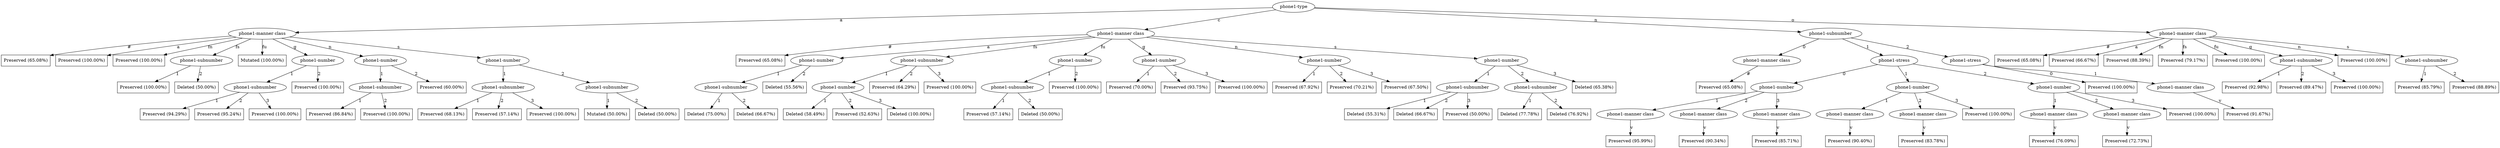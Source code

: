 digraph G {
"bg==" [ shape=ellipse label="phone1-type"]
"bg==" -> "bi0w" [ label="a" ]
"bi0w" [ shape=ellipse label="phone1-manner class"]
"bi0w" -> "bi0wLTA=" [ label="#" ]
"bi0wLTA=" [ shape=box label="Preserved (65.08%)"]
"bi0w" -> "bi0wLTEw" [ label="a" ]
"bi0wLTEw" [ shape=box label="Preserved (100.00%)"]
"bi0w" -> "bi0wLTEx" [ label="fn" ]
"bi0wLTEx" [ shape=box label="Preserved (100.00%)"]
"bi0w" -> "bi0wLTEy" [ label="fs" ]
"bi0wLTEy" [ shape=ellipse label="phone1-subnumber"]
"bi0wLTEy" -> "bi0wLTEyLTE=" [ label="1" ]
"bi0wLTEyLTE=" [ shape=box label="Preserved (100.00%)"]
"bi0wLTEy" -> "bi0wLTEyLTI=" [ label="2" ]
"bi0wLTEyLTI=" [ shape=box label="Deleted (50.00%)"]
"bi0w" -> "bi0wLTEz" [ label="fu" ]
"bi0wLTEz" [ shape=box label="Mutated (100.00%)"]
"bi0w" -> "bi0wLTE0" [ label="g" ]
"bi0wLTE0" [ shape=ellipse label="phone1-number"]
"bi0wLTE0" -> "bi0wLTE0LTE=" [ label="1" ]
"bi0wLTE0LTE=" [ shape=ellipse label="phone1-subnumber"]
"bi0wLTE0LTE=" -> "bi0wLTE0LTEtMQ==" [ label="1" ]
"bi0wLTE0LTEtMQ==" [ shape=box label="Preserved (94.29%)"]
"bi0wLTE0LTE=" -> "bi0wLTE0LTEtMg==" [ label="2" ]
"bi0wLTE0LTEtMg==" [ shape=box label="Preserved (95.24%)"]
"bi0wLTE0LTE=" -> "bi0wLTE0LTEtMw==" [ label="3" ]
"bi0wLTE0LTEtMw==" [ shape=box label="Preserved (100.00%)"]
"bi0wLTE0" -> "bi0wLTE0LTI=" [ label="2" ]
"bi0wLTE0LTI=" [ shape=box label="Preserved (100.00%)"]
"bi0w" -> "bi0wLTE1" [ label="n" ]
"bi0wLTE1" [ shape=ellipse label="phone1-number"]
"bi0wLTE1" -> "bi0wLTE1LTE=" [ label="1" ]
"bi0wLTE1LTE=" [ shape=ellipse label="phone1-subnumber"]
"bi0wLTE1LTE=" -> "bi0wLTE1LTEtMQ==" [ label="1" ]
"bi0wLTE1LTEtMQ==" [ shape=box label="Preserved (86.84%)"]
"bi0wLTE1LTE=" -> "bi0wLTE1LTEtMg==" [ label="2" ]
"bi0wLTE1LTEtMg==" [ shape=box label="Preserved (100.00%)"]
"bi0wLTE1" -> "bi0wLTE1LTI=" [ label="2" ]
"bi0wLTE1LTI=" [ shape=box label="Preserved (60.00%)"]
"bi0w" -> "bi0wLTE2" [ label="s" ]
"bi0wLTE2" [ shape=ellipse label="phone1-number"]
"bi0wLTE2" -> "bi0wLTE2LTE=" [ label="1" ]
"bi0wLTE2LTE=" [ shape=ellipse label="phone1-subnumber"]
"bi0wLTE2LTE=" -> "bi0wLTE2LTEtMQ==" [ label="1" ]
"bi0wLTE2LTEtMQ==" [ shape=box label="Preserved (68.13%)"]
"bi0wLTE2LTE=" -> "bi0wLTE2LTEtMg==" [ label="2" ]
"bi0wLTE2LTEtMg==" [ shape=box label="Preserved (57.14%)"]
"bi0wLTE2LTE=" -> "bi0wLTE2LTEtMw==" [ label="3" ]
"bi0wLTE2LTEtMw==" [ shape=box label="Preserved (100.00%)"]
"bi0wLTE2" -> "bi0wLTE2LTI=" [ label="2" ]
"bi0wLTE2LTI=" [ shape=ellipse label="phone1-subnumber"]
"bi0wLTE2LTI=" -> "bi0wLTE2LTItMQ==" [ label="1" ]
"bi0wLTE2LTItMQ==" [ shape=box label="Mutated (50.00%)"]
"bi0wLTE2LTI=" -> "bi0wLTE2LTItMg==" [ label="2" ]
"bi0wLTE2LTItMg==" [ shape=box label="Deleted (50.00%)"]
"bg==" -> "bi0x" [ label="c" ]
"bi0x" [ shape=ellipse label="phone1-manner class"]
"bi0x" -> "bi0xLTA=" [ label="#" ]
"bi0xLTA=" [ shape=box label="Preserved (65.08%)"]
"bi0x" -> "bi0xLTEw" [ label="a" ]
"bi0xLTEw" [ shape=ellipse label="phone1-number"]
"bi0xLTEw" -> "bi0xLTEwLTE=" [ label="1" ]
"bi0xLTEwLTE=" [ shape=ellipse label="phone1-subnumber"]
"bi0xLTEwLTE=" -> "bi0xLTEwLTEtMQ==" [ label="1" ]
"bi0xLTEwLTEtMQ==" [ shape=box label="Deleted (75.00%)"]
"bi0xLTEwLTE=" -> "bi0xLTEwLTEtMg==" [ label="2" ]
"bi0xLTEwLTEtMg==" [ shape=box label="Deleted (66.67%)"]
"bi0xLTEw" -> "bi0xLTEwLTI=" [ label="2" ]
"bi0xLTEwLTI=" [ shape=box label="Deleted (55.56%)"]
"bi0x" -> "bi0xLTEy" [ label="fs" ]
"bi0xLTEy" [ shape=ellipse label="phone1-subnumber"]
"bi0xLTEy" -> "bi0xLTEyLTE=" [ label="1" ]
"bi0xLTEyLTE=" [ shape=ellipse label="phone1-number"]
"bi0xLTEyLTE=" -> "bi0xLTEyLTEtMQ==" [ label="1" ]
"bi0xLTEyLTEtMQ==" [ shape=box label="Deleted (58.49%)"]
"bi0xLTEyLTE=" -> "bi0xLTEyLTEtMg==" [ label="2" ]
"bi0xLTEyLTEtMg==" [ shape=box label="Preserved (52.63%)"]
"bi0xLTEyLTE=" -> "bi0xLTEyLTEtMw==" [ label="3" ]
"bi0xLTEyLTEtMw==" [ shape=box label="Deleted (100.00%)"]
"bi0xLTEy" -> "bi0xLTEyLTI=" [ label="2" ]
"bi0xLTEyLTI=" [ shape=box label="Preserved (64.29%)"]
"bi0xLTEy" -> "bi0xLTEyLTM=" [ label="3" ]
"bi0xLTEyLTM=" [ shape=box label="Preserved (100.00%)"]
"bi0x" -> "bi0xLTEz" [ label="fu" ]
"bi0xLTEz" [ shape=ellipse label="phone1-number"]
"bi0xLTEz" -> "bi0xLTEzLTE=" [ label="1" ]
"bi0xLTEzLTE=" [ shape=ellipse label="phone1-subnumber"]
"bi0xLTEzLTE=" -> "bi0xLTEzLTEtMQ==" [ label="1" ]
"bi0xLTEzLTEtMQ==" [ shape=box label="Preserved (57.14%)"]
"bi0xLTEzLTE=" -> "bi0xLTEzLTEtMg==" [ label="2" ]
"bi0xLTEzLTEtMg==" [ shape=box label="Deleted (50.00%)"]
"bi0xLTEz" -> "bi0xLTEzLTI=" [ label="2" ]
"bi0xLTEzLTI=" [ shape=box label="Preserved (100.00%)"]
"bi0x" -> "bi0xLTE0" [ label="g" ]
"bi0xLTE0" [ shape=ellipse label="phone1-number"]
"bi0xLTE0" -> "bi0xLTE0LTE=" [ label="1" ]
"bi0xLTE0LTE=" [ shape=box label="Preserved (70.00%)"]
"bi0xLTE0" -> "bi0xLTE0LTI=" [ label="2" ]
"bi0xLTE0LTI=" [ shape=box label="Preserved (93.75%)"]
"bi0xLTE0" -> "bi0xLTE0LTM=" [ label="3" ]
"bi0xLTE0LTM=" [ shape=box label="Preserved (100.00%)"]
"bi0x" -> "bi0xLTE1" [ label="n" ]
"bi0xLTE1" [ shape=ellipse label="phone1-number"]
"bi0xLTE1" -> "bi0xLTE1LTE=" [ label="1" ]
"bi0xLTE1LTE=" [ shape=box label="Preserved (67.92%)"]
"bi0xLTE1" -> "bi0xLTE1LTI=" [ label="2" ]
"bi0xLTE1LTI=" [ shape=box label="Preserved (70.21%)"]
"bi0xLTE1" -> "bi0xLTE1LTM=" [ label="3" ]
"bi0xLTE1LTM=" [ shape=box label="Preserved (67.50%)"]
"bi0x" -> "bi0xLTE2" [ label="s" ]
"bi0xLTE2" [ shape=ellipse label="phone1-number"]
"bi0xLTE2" -> "bi0xLTE2LTE=" [ label="1" ]
"bi0xLTE2LTE=" [ shape=ellipse label="phone1-subnumber"]
"bi0xLTE2LTE=" -> "bi0xLTE2LTEtMQ==" [ label="1" ]
"bi0xLTE2LTEtMQ==" [ shape=box label="Deleted (55.31%)"]
"bi0xLTE2LTE=" -> "bi0xLTE2LTEtMg==" [ label="2" ]
"bi0xLTE2LTEtMg==" [ shape=box label="Deleted (66.67%)"]
"bi0xLTE2LTE=" -> "bi0xLTE2LTEtMw==" [ label="3" ]
"bi0xLTE2LTEtMw==" [ shape=box label="Preserved (50.00%)"]
"bi0xLTE2" -> "bi0xLTE2LTI=" [ label="2" ]
"bi0xLTE2LTI=" [ shape=ellipse label="phone1-subnumber"]
"bi0xLTE2LTI=" -> "bi0xLTE2LTItMQ==" [ label="1" ]
"bi0xLTE2LTItMQ==" [ shape=box label="Deleted (77.78%)"]
"bi0xLTE2LTI=" -> "bi0xLTE2LTItMg==" [ label="2" ]
"bi0xLTE2LTItMg==" [ shape=box label="Deleted (76.92%)"]
"bi0xLTE2" -> "bi0xLTE2LTM=" [ label="3" ]
"bi0xLTE2LTM=" [ shape=box label="Deleted (65.38%)"]
"bg==" -> "bi0y" [ label="n" ]
"bi0y" [ shape=ellipse label="phone1-subnumber"]
"bi0y" -> "bi0yLTA=" [ label="0" ]
"bi0yLTA=" [ shape=ellipse label="phone1-manner class"]
"bi0yLTA=" -> "bi0yLTAtMA==" [ label="#" ]
"bi0yLTAtMA==" [ shape=box label="Preserved (65.08%)"]
"bi0y" -> "bi0yLTE=" [ label="1" ]
"bi0yLTE=" [ shape=ellipse label="phone1-stress"]
"bi0yLTE=" -> "bi0yLTEtMQ==" [ label="0" ]
"bi0yLTEtMQ==" [ shape=ellipse label="phone1-number"]
"bi0yLTEtMQ==" -> "bi0yLTEtMS0x" [ label="1" ]
"bi0yLTEtMS0x" [ shape=ellipse label="phone1-manner class"]
"bi0yLTEtMS0x" -> "bi0yLTEtMS0xLTE3" [ label="v" ]
"bi0yLTEtMS0xLTE3" [ shape=box label="Preserved (95.99%)"]
"bi0yLTEtMQ==" -> "bi0yLTEtMS0y" [ label="2" ]
"bi0yLTEtMS0y" [ shape=ellipse label="phone1-manner class"]
"bi0yLTEtMS0y" -> "bi0yLTEtMS0yLTE3" [ label="v" ]
"bi0yLTEtMS0yLTE3" [ shape=box label="Preserved (90.34%)"]
"bi0yLTEtMQ==" -> "bi0yLTEtMS0z" [ label="3" ]
"bi0yLTEtMS0z" [ shape=ellipse label="phone1-manner class"]
"bi0yLTEtMS0z" -> "bi0yLTEtMS0zLTE3" [ label="v" ]
"bi0yLTEtMS0zLTE3" [ shape=box label="Preserved (85.71%)"]
"bi0yLTE=" -> "bi0yLTEtMg==" [ label="1" ]
"bi0yLTEtMg==" [ shape=ellipse label="phone1-number"]
"bi0yLTEtMg==" -> "bi0yLTEtMi0x" [ label="1" ]
"bi0yLTEtMi0x" [ shape=ellipse label="phone1-manner class"]
"bi0yLTEtMi0x" -> "bi0yLTEtMi0xLTE3" [ label="v" ]
"bi0yLTEtMi0xLTE3" [ shape=box label="Preserved (90.40%)"]
"bi0yLTEtMg==" -> "bi0yLTEtMi0y" [ label="2" ]
"bi0yLTEtMi0y" [ shape=ellipse label="phone1-manner class"]
"bi0yLTEtMi0y" -> "bi0yLTEtMi0yLTE3" [ label="v" ]
"bi0yLTEtMi0yLTE3" [ shape=box label="Preserved (83.78%)"]
"bi0yLTEtMg==" -> "bi0yLTEtMi0z" [ label="3" ]
"bi0yLTEtMi0z" [ shape=box label="Preserved (100.00%)"]
"bi0yLTE=" -> "bi0yLTEtMw==" [ label="2" ]
"bi0yLTEtMw==" [ shape=ellipse label="phone1-number"]
"bi0yLTEtMw==" -> "bi0yLTEtMy0x" [ label="1" ]
"bi0yLTEtMy0x" [ shape=ellipse label="phone1-manner class"]
"bi0yLTEtMy0x" -> "bi0yLTEtMy0xLTE3" [ label="v" ]
"bi0yLTEtMy0xLTE3" [ shape=box label="Preserved (76.09%)"]
"bi0yLTEtMw==" -> "bi0yLTEtMy0y" [ label="2" ]
"bi0yLTEtMy0y" [ shape=ellipse label="phone1-manner class"]
"bi0yLTEtMy0y" -> "bi0yLTEtMy0yLTE3" [ label="v" ]
"bi0yLTEtMy0yLTE3" [ shape=box label="Preserved (72.73%)"]
"bi0yLTEtMw==" -> "bi0yLTEtMy0z" [ label="3" ]
"bi0yLTEtMy0z" [ shape=box label="Preserved (100.00%)"]
"bi0y" -> "bi0yLTI=" [ label="2" ]
"bi0yLTI=" [ shape=ellipse label="phone1-stress"]
"bi0yLTI=" -> "bi0yLTItMQ==" [ label="0" ]
"bi0yLTItMQ==" [ shape=box label="Preserved (100.00%)"]
"bi0yLTI=" -> "bi0yLTItMg==" [ label="1" ]
"bi0yLTItMg==" [ shape=ellipse label="phone1-manner class"]
"bi0yLTItMg==" -> "bi0yLTItMi0xNw==" [ label="v" ]
"bi0yLTItMi0xNw==" [ shape=box label="Preserved (91.67%)"]
"bg==" -> "bi0z" [ label="o" ]
"bi0z" [ shape=ellipse label="phone1-manner class"]
"bi0z" -> "bi0zLTA=" [ label="#" ]
"bi0zLTA=" [ shape=box label="Preserved (65.08%)"]
"bi0z" -> "bi0zLTEw" [ label="a" ]
"bi0zLTEw" [ shape=box label="Preserved (66.67%)"]
"bi0z" -> "bi0zLTEx" [ label="fn" ]
"bi0zLTEx" [ shape=box label="Preserved (88.39%)"]
"bi0z" -> "bi0zLTEy" [ label="fs" ]
"bi0zLTEy" [ shape=box label="Preserved (79.17%)"]
"bi0z" -> "bi0zLTEz" [ label="fu" ]
"bi0zLTEz" [ shape=box label="Preserved (100.00%)"]
"bi0z" -> "bi0zLTE0" [ label="g" ]
"bi0zLTE0" [ shape=ellipse label="phone1-subnumber"]
"bi0zLTE0" -> "bi0zLTE0LTE=" [ label="1" ]
"bi0zLTE0LTE=" [ shape=box label="Preserved (92.98%)"]
"bi0zLTE0" -> "bi0zLTE0LTI=" [ label="2" ]
"bi0zLTE0LTI=" [ shape=box label="Preserved (89.47%)"]
"bi0zLTE0" -> "bi0zLTE0LTM=" [ label="3" ]
"bi0zLTE0LTM=" [ shape=box label="Preserved (100.00%)"]
"bi0z" -> "bi0zLTE1" [ label="n" ]
"bi0zLTE1" [ shape=box label="Preserved (100.00%)"]
"bi0z" -> "bi0zLTE2" [ label="s" ]
"bi0zLTE2" [ shape=ellipse label="phone1-subnumber"]
"bi0zLTE2" -> "bi0zLTE2LTE=" [ label="1" ]
"bi0zLTE2LTE=" [ shape=box label="Preserved (85.79%)"]
"bi0zLTE2" -> "bi0zLTE2LTI=" [ label="2" ]
"bi0zLTE2LTI=" [ shape=box label="Preserved (88.89%)"]
}
